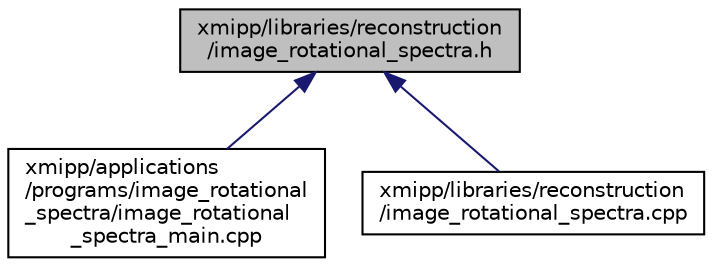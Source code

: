 digraph "xmipp/libraries/reconstruction/image_rotational_spectra.h"
{
  edge [fontname="Helvetica",fontsize="10",labelfontname="Helvetica",labelfontsize="10"];
  node [fontname="Helvetica",fontsize="10",shape=record];
  Node77 [label="xmipp/libraries/reconstruction\l/image_rotational_spectra.h",height=0.2,width=0.4,color="black", fillcolor="grey75", style="filled", fontcolor="black"];
  Node77 -> Node78 [dir="back",color="midnightblue",fontsize="10",style="solid",fontname="Helvetica"];
  Node78 [label="xmipp/applications\l/programs/image_rotational\l_spectra/image_rotational\l_spectra_main.cpp",height=0.2,width=0.4,color="black", fillcolor="white", style="filled",URL="$image__rotational__spectra__main_8cpp.html"];
  Node77 -> Node79 [dir="back",color="midnightblue",fontsize="10",style="solid",fontname="Helvetica"];
  Node79 [label="xmipp/libraries/reconstruction\l/image_rotational_spectra.cpp",height=0.2,width=0.4,color="black", fillcolor="white", style="filled",URL="$image__rotational__spectra_8cpp.html"];
}
